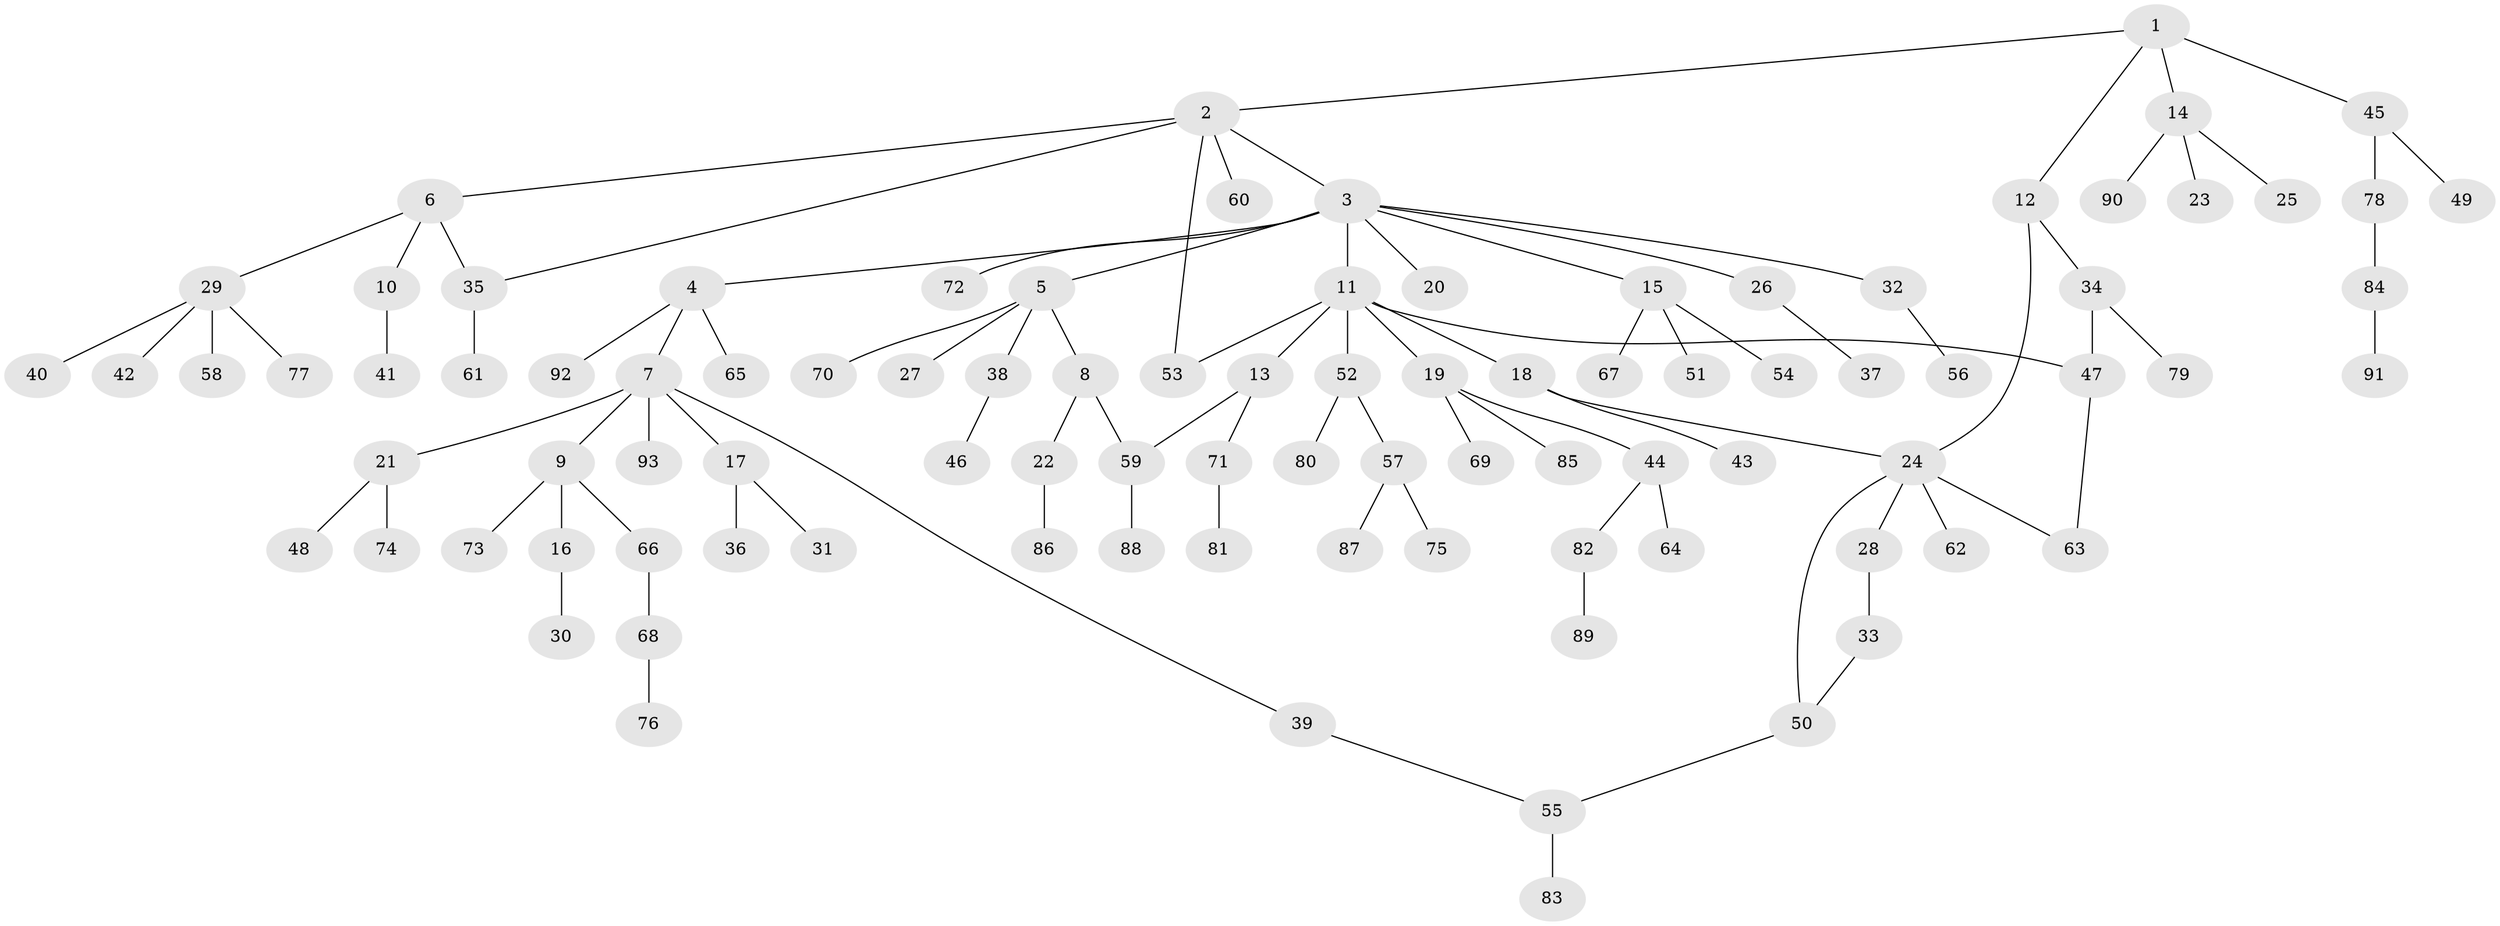 // coarse degree distribution, {5: 0.05454545454545454, 6: 0.05454545454545454, 7: 0.01818181818181818, 2: 0.2727272727272727, 4: 0.05454545454545454, 3: 0.09090909090909091, 1: 0.45454545454545453}
// Generated by graph-tools (version 1.1) at 2025/17/03/04/25 18:17:05]
// undirected, 93 vertices, 100 edges
graph export_dot {
graph [start="1"]
  node [color=gray90,style=filled];
  1;
  2;
  3;
  4;
  5;
  6;
  7;
  8;
  9;
  10;
  11;
  12;
  13;
  14;
  15;
  16;
  17;
  18;
  19;
  20;
  21;
  22;
  23;
  24;
  25;
  26;
  27;
  28;
  29;
  30;
  31;
  32;
  33;
  34;
  35;
  36;
  37;
  38;
  39;
  40;
  41;
  42;
  43;
  44;
  45;
  46;
  47;
  48;
  49;
  50;
  51;
  52;
  53;
  54;
  55;
  56;
  57;
  58;
  59;
  60;
  61;
  62;
  63;
  64;
  65;
  66;
  67;
  68;
  69;
  70;
  71;
  72;
  73;
  74;
  75;
  76;
  77;
  78;
  79;
  80;
  81;
  82;
  83;
  84;
  85;
  86;
  87;
  88;
  89;
  90;
  91;
  92;
  93;
  1 -- 2;
  1 -- 12;
  1 -- 14;
  1 -- 45;
  2 -- 3;
  2 -- 6;
  2 -- 35;
  2 -- 53;
  2 -- 60;
  3 -- 4;
  3 -- 5;
  3 -- 11;
  3 -- 15;
  3 -- 20;
  3 -- 26;
  3 -- 32;
  3 -- 72;
  4 -- 7;
  4 -- 65;
  4 -- 92;
  5 -- 8;
  5 -- 27;
  5 -- 38;
  5 -- 70;
  6 -- 10;
  6 -- 29;
  6 -- 35;
  7 -- 9;
  7 -- 17;
  7 -- 21;
  7 -- 39;
  7 -- 93;
  8 -- 22;
  8 -- 59;
  9 -- 16;
  9 -- 66;
  9 -- 73;
  10 -- 41;
  11 -- 13;
  11 -- 18;
  11 -- 19;
  11 -- 52;
  11 -- 53;
  11 -- 47;
  12 -- 34;
  12 -- 24;
  13 -- 71;
  13 -- 59;
  14 -- 23;
  14 -- 25;
  14 -- 90;
  15 -- 51;
  15 -- 54;
  15 -- 67;
  16 -- 30;
  17 -- 31;
  17 -- 36;
  18 -- 24;
  18 -- 43;
  19 -- 44;
  19 -- 69;
  19 -- 85;
  21 -- 48;
  21 -- 74;
  22 -- 86;
  24 -- 28;
  24 -- 50;
  24 -- 62;
  24 -- 63;
  26 -- 37;
  28 -- 33;
  29 -- 40;
  29 -- 42;
  29 -- 58;
  29 -- 77;
  32 -- 56;
  33 -- 50;
  34 -- 47;
  34 -- 79;
  35 -- 61;
  38 -- 46;
  39 -- 55;
  44 -- 64;
  44 -- 82;
  45 -- 49;
  45 -- 78;
  47 -- 63;
  50 -- 55;
  52 -- 57;
  52 -- 80;
  55 -- 83;
  57 -- 75;
  57 -- 87;
  59 -- 88;
  66 -- 68;
  68 -- 76;
  71 -- 81;
  78 -- 84;
  82 -- 89;
  84 -- 91;
}
